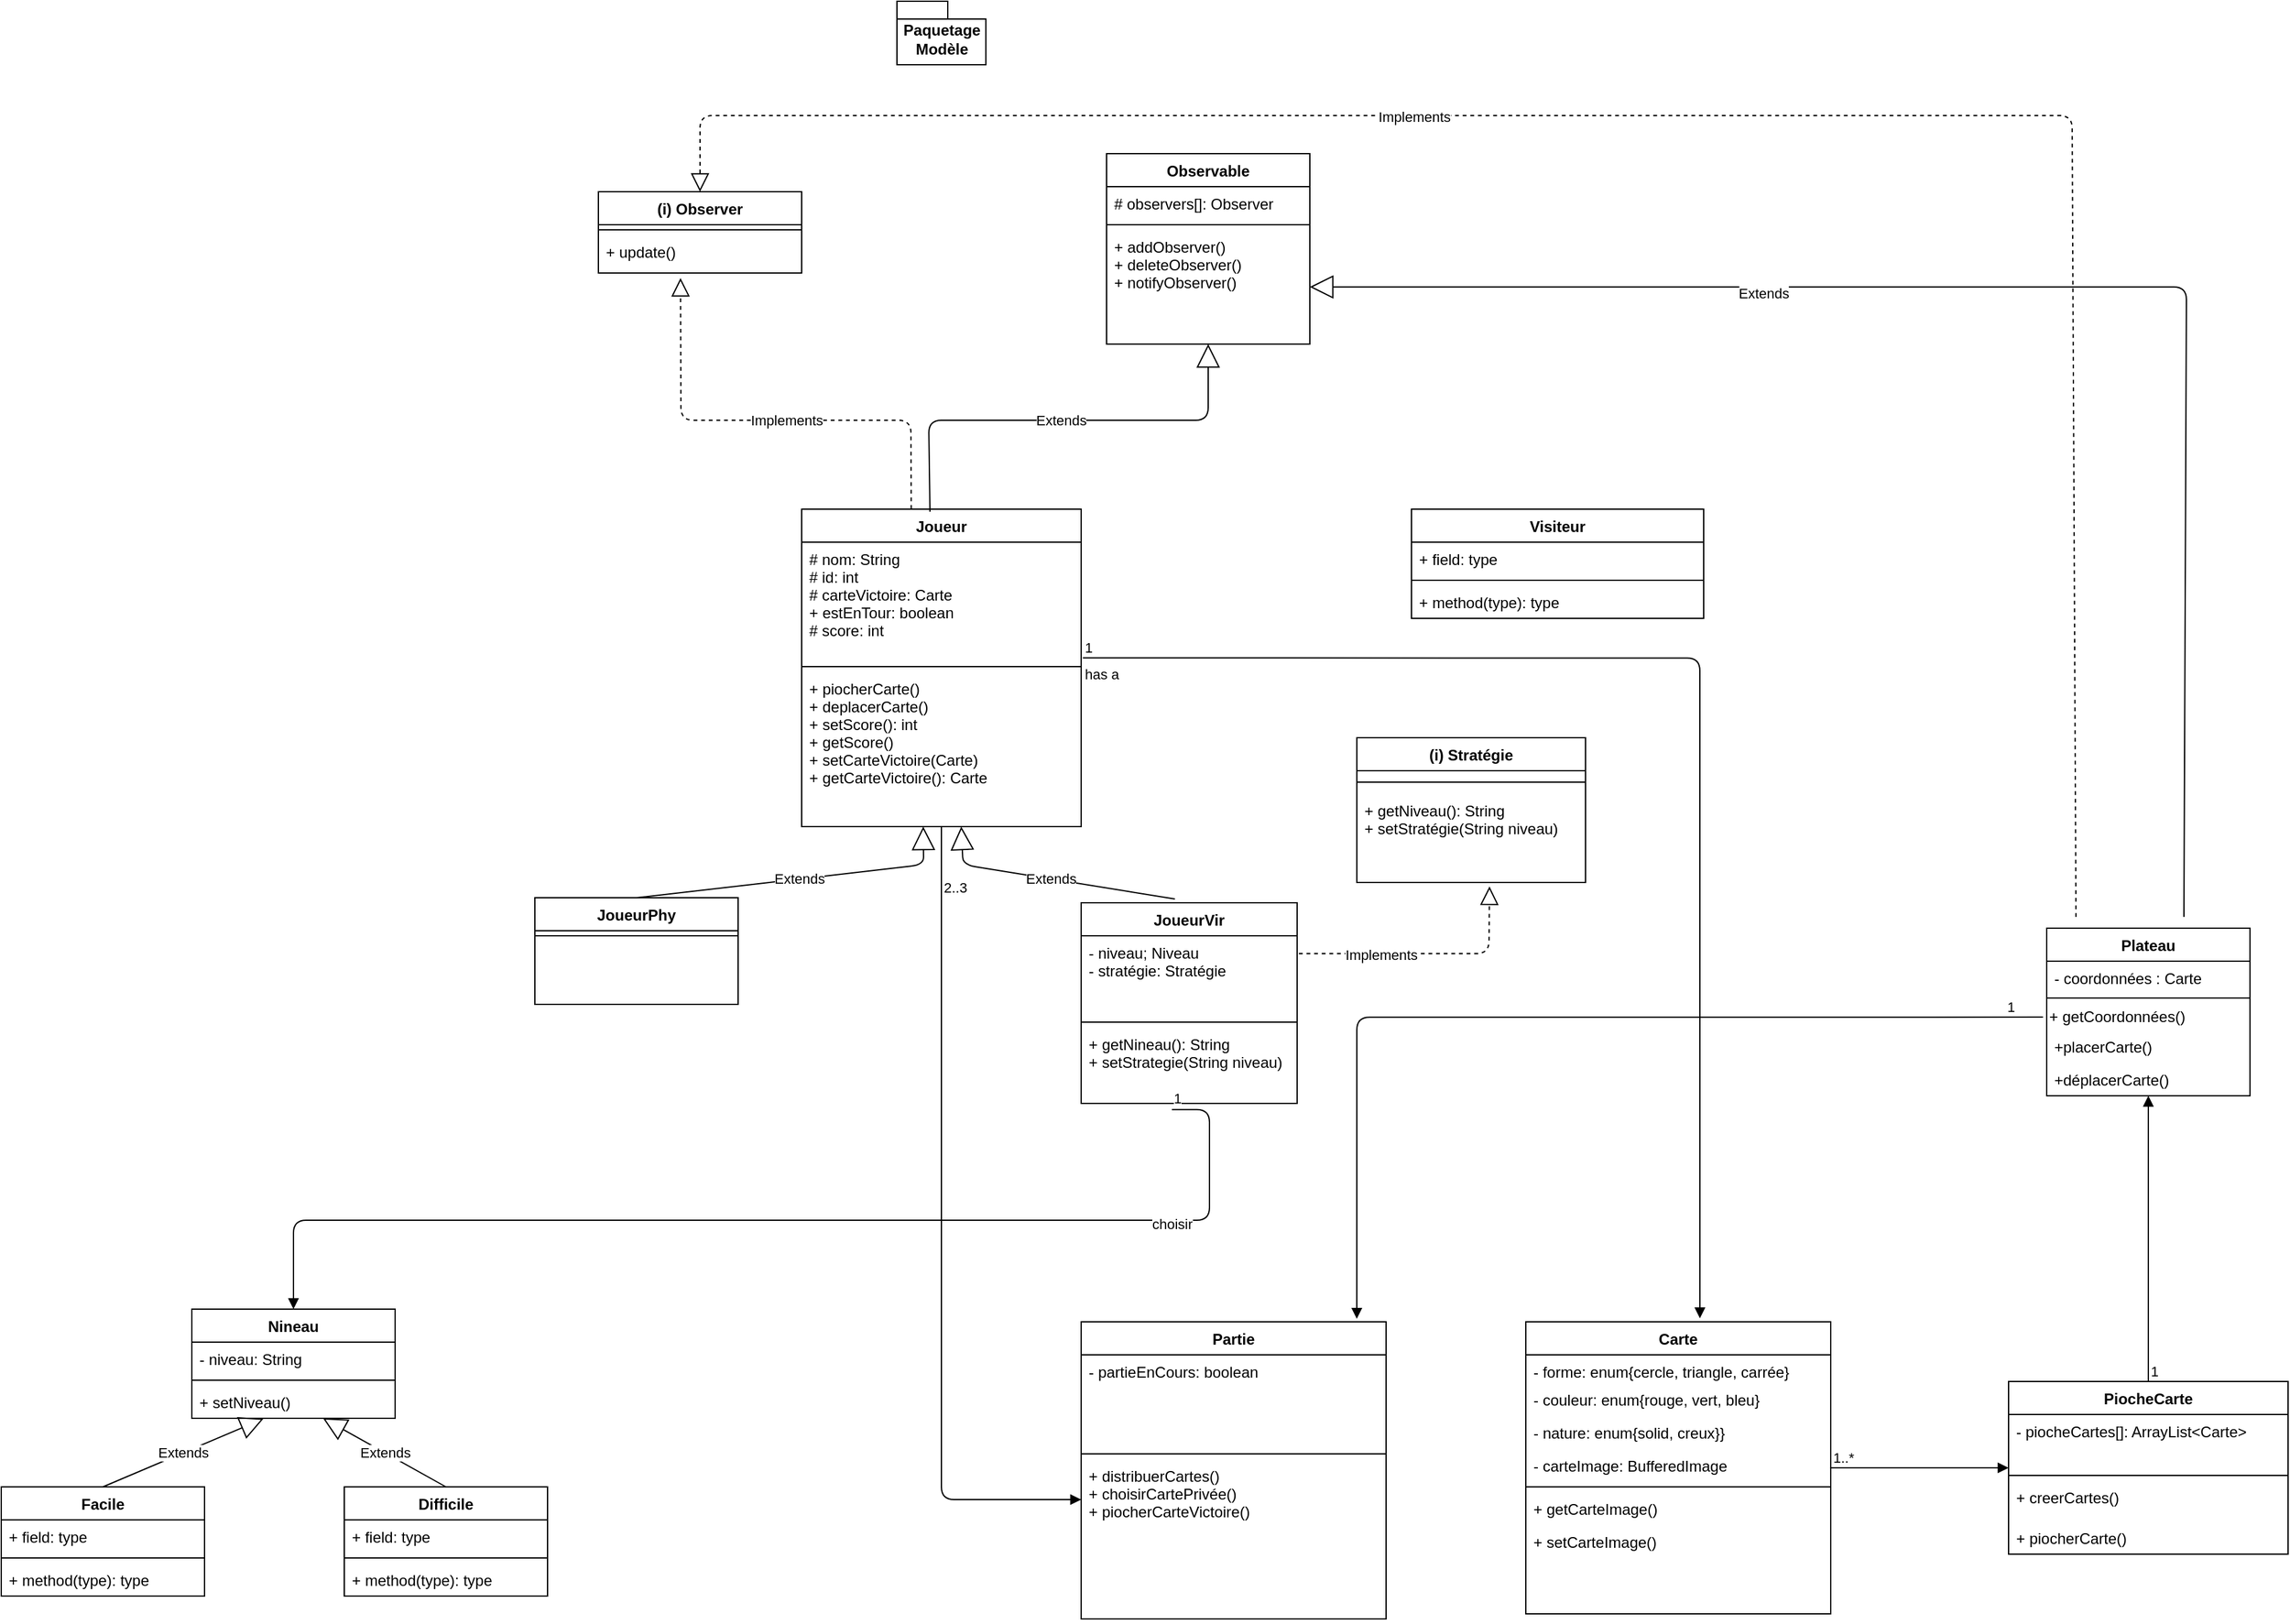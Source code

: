<mxfile version="13.8.8" type="github">
  <diagram id="C5RBs43oDa-KdzZeNtuy" name="Page-1">
    <mxGraphModel dx="2500" dy="2067" grid="1" gridSize="10" guides="1" tooltips="1" connect="1" arrows="1" fold="1" page="1" pageScale="1" pageWidth="827" pageHeight="1169" math="0" shadow="0">
      <root>
        <mxCell id="WIyWlLk6GJQsqaUBKTNV-0" />
        <mxCell id="WIyWlLk6GJQsqaUBKTNV-1" parent="WIyWlLk6GJQsqaUBKTNV-0" />
        <mxCell id="AZChsYfxRMKOv2LDF5ls-53" value="(i) Observer" style="swimlane;fontStyle=1;align=center;verticalAlign=top;childLayout=stackLayout;horizontal=1;startSize=26;horizontalStack=0;resizeParent=1;resizeParentMax=0;resizeLast=0;collapsible=1;marginBottom=0;" parent="WIyWlLk6GJQsqaUBKTNV-1" vertex="1">
          <mxGeometry x="230" y="-190" width="160" height="64" as="geometry" />
        </mxCell>
        <mxCell id="AZChsYfxRMKOv2LDF5ls-54" value="" style="line;strokeWidth=1;fillColor=none;align=left;verticalAlign=middle;spacingTop=-1;spacingLeft=3;spacingRight=3;rotatable=0;labelPosition=right;points=[];portConstraint=eastwest;" parent="AZChsYfxRMKOv2LDF5ls-53" vertex="1">
          <mxGeometry y="26" width="160" height="8" as="geometry" />
        </mxCell>
        <mxCell id="AZChsYfxRMKOv2LDF5ls-55" value="+ update()" style="text;strokeColor=none;fillColor=none;align=left;verticalAlign=top;spacingLeft=4;spacingRight=4;overflow=hidden;rotatable=0;points=[[0,0.5],[1,0.5]];portConstraint=eastwest;" parent="AZChsYfxRMKOv2LDF5ls-53" vertex="1">
          <mxGeometry y="34" width="160" height="30" as="geometry" />
        </mxCell>
        <mxCell id="AZChsYfxRMKOv2LDF5ls-56" value="Extends" style="endArrow=block;endSize=16;endFill=0;html=1;fontColor=#000000;exitX=0.5;exitY=0;exitDx=0;exitDy=0;entryX=0.435;entryY=1;entryDx=0;entryDy=0;entryPerimeter=0;" parent="WIyWlLk6GJQsqaUBKTNV-1" source="AZChsYfxRMKOv2LDF5ls-50" target="AZChsYfxRMKOv2LDF5ls-61" edge="1">
          <mxGeometry width="160" relative="1" as="geometry">
            <mxPoint x="490" y="370" as="sourcePoint" />
            <mxPoint x="480" y="316" as="targetPoint" />
            <Array as="points">
              <mxPoint x="486" y="340" />
            </Array>
          </mxGeometry>
        </mxCell>
        <mxCell id="AZChsYfxRMKOv2LDF5ls-57" value="Extends" style="endArrow=block;endSize=16;endFill=0;html=1;fontColor=#000000;exitX=0.434;exitY=-0.019;exitDx=0;exitDy=0;exitPerimeter=0;entryX=0.571;entryY=1;entryDx=0;entryDy=0;entryPerimeter=0;" parent="WIyWlLk6GJQsqaUBKTNV-1" source="CgIlNexyzQEodWSmVS5y-3" target="AZChsYfxRMKOv2LDF5ls-61" edge="1">
          <mxGeometry width="160" relative="1" as="geometry">
            <mxPoint x="703.28" y="370.8" as="sourcePoint" />
            <mxPoint x="490" y="290" as="targetPoint" />
            <Array as="points">
              <mxPoint x="517" y="340" />
            </Array>
          </mxGeometry>
        </mxCell>
        <mxCell id="AZChsYfxRMKOv2LDF5ls-58" value="Joueur" style="swimlane;fontStyle=1;align=center;verticalAlign=top;childLayout=stackLayout;horizontal=1;startSize=26;horizontalStack=0;resizeParent=1;resizeParentMax=0;resizeLast=0;collapsible=1;marginBottom=0;" parent="WIyWlLk6GJQsqaUBKTNV-1" vertex="1">
          <mxGeometry x="390" y="60" width="220" height="250" as="geometry" />
        </mxCell>
        <mxCell id="AZChsYfxRMKOv2LDF5ls-59" value="# nom: String&#xa;# id: int&#xa;# carteVictoire: Carte&#xa;+ estEnTour: boolean&#xa;# score: int" style="text;strokeColor=none;fillColor=none;align=left;verticalAlign=top;spacingLeft=4;spacingRight=4;overflow=hidden;rotatable=0;points=[[0,0.5],[1,0.5]];portConstraint=eastwest;" parent="AZChsYfxRMKOv2LDF5ls-58" vertex="1">
          <mxGeometry y="26" width="220" height="94" as="geometry" />
        </mxCell>
        <mxCell id="AZChsYfxRMKOv2LDF5ls-60" value="" style="line;strokeWidth=1;fillColor=none;align=left;verticalAlign=middle;spacingTop=-1;spacingLeft=3;spacingRight=3;rotatable=0;labelPosition=right;points=[];portConstraint=eastwest;" parent="AZChsYfxRMKOv2LDF5ls-58" vertex="1">
          <mxGeometry y="120" width="220" height="8" as="geometry" />
        </mxCell>
        <mxCell id="AZChsYfxRMKOv2LDF5ls-61" value="+ piocherCarte()&#xa;+ deplacerCarte()&#xa;+ setScore(): int&#xa;+ getScore()&#xa;+ setCarteVictoire(Carte)&#xa;+ getCarteVictoire(): Carte" style="text;strokeColor=none;fillColor=none;align=left;verticalAlign=top;spacingLeft=4;spacingRight=4;overflow=hidden;rotatable=0;points=[[0,0.5],[1,0.5]];portConstraint=eastwest;" parent="AZChsYfxRMKOv2LDF5ls-58" vertex="1">
          <mxGeometry y="128" width="220" height="122" as="geometry" />
        </mxCell>
        <mxCell id="AZChsYfxRMKOv2LDF5ls-62" value="Extends" style="endArrow=block;endSize=16;endFill=0;html=1;fontColor=#000000;exitX=0.5;exitY=0;exitDx=0;exitDy=0;entryX=0.352;entryY=1.013;entryDx=0;entryDy=0;entryPerimeter=0;" parent="WIyWlLk6GJQsqaUBKTNV-1" source="AZChsYfxRMKOv2LDF5ls-64" target="AZChsYfxRMKOv2LDF5ls-75" edge="1">
          <mxGeometry width="160" relative="1" as="geometry">
            <mxPoint x="80" y="700" as="sourcePoint" />
            <mxPoint x="240" y="700" as="targetPoint" />
          </mxGeometry>
        </mxCell>
        <mxCell id="AZChsYfxRMKOv2LDF5ls-63" value="Extends" style="endArrow=block;endSize=16;endFill=0;html=1;fontColor=#000000;exitX=0.5;exitY=0;exitDx=0;exitDy=0;" parent="WIyWlLk6GJQsqaUBKTNV-1" source="AZChsYfxRMKOv2LDF5ls-68" target="AZChsYfxRMKOv2LDF5ls-75" edge="1">
          <mxGeometry width="160" relative="1" as="geometry">
            <mxPoint x="80" y="700" as="sourcePoint" />
            <mxPoint x="240" y="700" as="targetPoint" />
          </mxGeometry>
        </mxCell>
        <mxCell id="AZChsYfxRMKOv2LDF5ls-84" value="Paquetage&lt;br&gt;Modèle" style="shape=folder;fontStyle=1;spacingTop=10;tabWidth=40;tabHeight=14;tabPosition=left;html=1;fontColor=#000000;" parent="WIyWlLk6GJQsqaUBKTNV-1" vertex="1">
          <mxGeometry x="465" y="-340" width="70" height="50" as="geometry" />
        </mxCell>
        <mxCell id="AZChsYfxRMKOv2LDF5ls-43" value="Observable" style="swimlane;fontStyle=1;align=center;verticalAlign=top;childLayout=stackLayout;horizontal=1;startSize=26;horizontalStack=0;resizeParent=1;resizeParentMax=0;resizeLast=0;collapsible=1;marginBottom=0;" parent="WIyWlLk6GJQsqaUBKTNV-1" vertex="1">
          <mxGeometry x="630" y="-220" width="160" height="150" as="geometry" />
        </mxCell>
        <mxCell id="AZChsYfxRMKOv2LDF5ls-44" value="# observers[]: Observer" style="text;strokeColor=none;fillColor=none;align=left;verticalAlign=top;spacingLeft=4;spacingRight=4;overflow=hidden;rotatable=0;points=[[0,0.5],[1,0.5]];portConstraint=eastwest;" parent="AZChsYfxRMKOv2LDF5ls-43" vertex="1">
          <mxGeometry y="26" width="160" height="26" as="geometry" />
        </mxCell>
        <mxCell id="AZChsYfxRMKOv2LDF5ls-45" value="" style="line;strokeWidth=1;fillColor=none;align=left;verticalAlign=middle;spacingTop=-1;spacingLeft=3;spacingRight=3;rotatable=0;labelPosition=right;points=[];portConstraint=eastwest;" parent="AZChsYfxRMKOv2LDF5ls-43" vertex="1">
          <mxGeometry y="52" width="160" height="8" as="geometry" />
        </mxCell>
        <mxCell id="AZChsYfxRMKOv2LDF5ls-46" value="+ addObserver()&#xa;+ deleteObserver()&#xa;+ notifyObserver()" style="text;strokeColor=none;fillColor=none;align=left;verticalAlign=top;spacingLeft=4;spacingRight=4;overflow=hidden;rotatable=0;points=[[0,0.5],[1,0.5]];portConstraint=eastwest;" parent="AZChsYfxRMKOv2LDF5ls-43" vertex="1">
          <mxGeometry y="60" width="160" height="90" as="geometry" />
        </mxCell>
        <mxCell id="AZChsYfxRMKOv2LDF5ls-47" value="Extends" style="endArrow=block;endSize=16;endFill=0;html=1;fontColor=#000000;exitX=0.459;exitY=0.008;exitDx=0;exitDy=0;exitPerimeter=0;" parent="AZChsYfxRMKOv2LDF5ls-43" source="AZChsYfxRMKOv2LDF5ls-58" edge="1">
          <mxGeometry width="160" relative="1" as="geometry">
            <mxPoint x="-120" y="260" as="sourcePoint" />
            <mxPoint x="80" y="150" as="targetPoint" />
            <Array as="points">
              <mxPoint x="-140" y="210" />
              <mxPoint x="80" y="210" />
            </Array>
          </mxGeometry>
        </mxCell>
        <mxCell id="AZChsYfxRMKOv2LDF5ls-64" value="Facile" style="swimlane;fontStyle=1;align=center;verticalAlign=top;childLayout=stackLayout;horizontal=1;startSize=26;horizontalStack=0;resizeParent=1;resizeParentMax=0;resizeLast=0;collapsible=1;marginBottom=0;fontColor=#000000;" parent="WIyWlLk6GJQsqaUBKTNV-1" vertex="1">
          <mxGeometry x="-240" y="830" width="160" height="86" as="geometry" />
        </mxCell>
        <mxCell id="AZChsYfxRMKOv2LDF5ls-65" value="+ field: type" style="text;strokeColor=none;fillColor=none;align=left;verticalAlign=top;spacingLeft=4;spacingRight=4;overflow=hidden;rotatable=0;points=[[0,0.5],[1,0.5]];portConstraint=eastwest;" parent="AZChsYfxRMKOv2LDF5ls-64" vertex="1">
          <mxGeometry y="26" width="160" height="26" as="geometry" />
        </mxCell>
        <mxCell id="AZChsYfxRMKOv2LDF5ls-66" value="" style="line;strokeWidth=1;fillColor=none;align=left;verticalAlign=middle;spacingTop=-1;spacingLeft=3;spacingRight=3;rotatable=0;labelPosition=right;points=[];portConstraint=eastwest;" parent="AZChsYfxRMKOv2LDF5ls-64" vertex="1">
          <mxGeometry y="52" width="160" height="8" as="geometry" />
        </mxCell>
        <mxCell id="AZChsYfxRMKOv2LDF5ls-67" value="+ method(type): type" style="text;strokeColor=none;fillColor=none;align=left;verticalAlign=top;spacingLeft=4;spacingRight=4;overflow=hidden;rotatable=0;points=[[0,0.5],[1,0.5]];portConstraint=eastwest;" parent="AZChsYfxRMKOv2LDF5ls-64" vertex="1">
          <mxGeometry y="60" width="160" height="26" as="geometry" />
        </mxCell>
        <mxCell id="AZChsYfxRMKOv2LDF5ls-68" value="Difficile" style="swimlane;fontStyle=1;align=center;verticalAlign=top;childLayout=stackLayout;horizontal=1;startSize=26;horizontalStack=0;resizeParent=1;resizeParentMax=0;resizeLast=0;collapsible=1;marginBottom=0;fontColor=#000000;" parent="WIyWlLk6GJQsqaUBKTNV-1" vertex="1">
          <mxGeometry x="30" y="830" width="160" height="86" as="geometry" />
        </mxCell>
        <mxCell id="AZChsYfxRMKOv2LDF5ls-69" value="+ field: type" style="text;strokeColor=none;fillColor=none;align=left;verticalAlign=top;spacingLeft=4;spacingRight=4;overflow=hidden;rotatable=0;points=[[0,0.5],[1,0.5]];portConstraint=eastwest;" parent="AZChsYfxRMKOv2LDF5ls-68" vertex="1">
          <mxGeometry y="26" width="160" height="26" as="geometry" />
        </mxCell>
        <mxCell id="AZChsYfxRMKOv2LDF5ls-70" value="" style="line;strokeWidth=1;fillColor=none;align=left;verticalAlign=middle;spacingTop=-1;spacingLeft=3;spacingRight=3;rotatable=0;labelPosition=right;points=[];portConstraint=eastwest;" parent="AZChsYfxRMKOv2LDF5ls-68" vertex="1">
          <mxGeometry y="52" width="160" height="8" as="geometry" />
        </mxCell>
        <mxCell id="AZChsYfxRMKOv2LDF5ls-71" value="+ method(type): type" style="text;strokeColor=none;fillColor=none;align=left;verticalAlign=top;spacingLeft=4;spacingRight=4;overflow=hidden;rotatable=0;points=[[0,0.5],[1,0.5]];portConstraint=eastwest;" parent="AZChsYfxRMKOv2LDF5ls-68" vertex="1">
          <mxGeometry y="60" width="160" height="26" as="geometry" />
        </mxCell>
        <mxCell id="AZChsYfxRMKOv2LDF5ls-72" value="Nineau" style="swimlane;fontStyle=1;align=center;verticalAlign=top;childLayout=stackLayout;horizontal=1;startSize=26;horizontalStack=0;resizeParent=1;resizeParentMax=0;resizeLast=0;collapsible=1;marginBottom=0;fontColor=#000000;" parent="WIyWlLk6GJQsqaUBKTNV-1" vertex="1">
          <mxGeometry x="-90" y="690" width="160" height="86" as="geometry" />
        </mxCell>
        <mxCell id="AZChsYfxRMKOv2LDF5ls-73" value="- niveau: String" style="text;strokeColor=none;fillColor=none;align=left;verticalAlign=top;spacingLeft=4;spacingRight=4;overflow=hidden;rotatable=0;points=[[0,0.5],[1,0.5]];portConstraint=eastwest;" parent="AZChsYfxRMKOv2LDF5ls-72" vertex="1">
          <mxGeometry y="26" width="160" height="26" as="geometry" />
        </mxCell>
        <mxCell id="AZChsYfxRMKOv2LDF5ls-74" value="" style="line;strokeWidth=1;fillColor=none;align=left;verticalAlign=middle;spacingTop=-1;spacingLeft=3;spacingRight=3;rotatable=0;labelPosition=right;points=[];portConstraint=eastwest;" parent="AZChsYfxRMKOv2LDF5ls-72" vertex="1">
          <mxGeometry y="52" width="160" height="8" as="geometry" />
        </mxCell>
        <mxCell id="AZChsYfxRMKOv2LDF5ls-75" value="+ setNiveau()" style="text;strokeColor=none;fillColor=none;align=left;verticalAlign=top;spacingLeft=4;spacingRight=4;overflow=hidden;rotatable=0;points=[[0,0.5],[1,0.5]];portConstraint=eastwest;" parent="AZChsYfxRMKOv2LDF5ls-72" vertex="1">
          <mxGeometry y="60" width="160" height="26" as="geometry" />
        </mxCell>
        <mxCell id="AZChsYfxRMKOv2LDF5ls-76" value="Carte" style="swimlane;fontStyle=1;align=center;verticalAlign=top;childLayout=stackLayout;horizontal=1;startSize=26;horizontalStack=0;resizeParent=1;resizeLast=0;collapsible=1;marginBottom=0;rounded=0;shadow=0;strokeWidth=1;" parent="WIyWlLk6GJQsqaUBKTNV-1" vertex="1">
          <mxGeometry x="960" y="700" width="240" height="230" as="geometry">
            <mxRectangle x="550" y="140" width="160" height="26" as="alternateBounds" />
          </mxGeometry>
        </mxCell>
        <mxCell id="AZChsYfxRMKOv2LDF5ls-77" value="- forme: enum{cercle, triangle, carrée}&#xa;" style="text;align=left;verticalAlign=top;spacingLeft=4;spacingRight=4;overflow=hidden;rotatable=0;points=[[0,0.5],[1,0.5]];portConstraint=eastwest;" parent="AZChsYfxRMKOv2LDF5ls-76" vertex="1">
          <mxGeometry y="26" width="240" height="22" as="geometry" />
        </mxCell>
        <mxCell id="AZChsYfxRMKOv2LDF5ls-78" value="- couleur: enum{rouge, vert, bleu}" style="text;align=left;verticalAlign=top;spacingLeft=4;spacingRight=4;overflow=hidden;rotatable=0;points=[[0,0.5],[1,0.5]];portConstraint=eastwest;rounded=0;shadow=0;html=0;" parent="AZChsYfxRMKOv2LDF5ls-76" vertex="1">
          <mxGeometry y="48" width="240" height="26" as="geometry" />
        </mxCell>
        <mxCell id="AZChsYfxRMKOv2LDF5ls-79" value="- nature: enum{solid, creux}}" style="text;align=left;verticalAlign=top;spacingLeft=4;spacingRight=4;overflow=hidden;rotatable=0;points=[[0,0.5],[1,0.5]];portConstraint=eastwest;rounded=0;shadow=0;html=0;" parent="AZChsYfxRMKOv2LDF5ls-76" vertex="1">
          <mxGeometry y="74" width="240" height="26" as="geometry" />
        </mxCell>
        <mxCell id="AZChsYfxRMKOv2LDF5ls-80" value="- carteImage: BufferedImage" style="text;align=left;verticalAlign=top;spacingLeft=4;spacingRight=4;overflow=hidden;rotatable=0;points=[[0,0.5],[1,0.5]];portConstraint=eastwest;rounded=0;shadow=0;html=0;" parent="AZChsYfxRMKOv2LDF5ls-76" vertex="1">
          <mxGeometry y="100" width="240" height="26" as="geometry" />
        </mxCell>
        <mxCell id="AZChsYfxRMKOv2LDF5ls-81" value="" style="line;html=1;strokeWidth=1;align=left;verticalAlign=middle;spacingTop=-1;spacingLeft=3;spacingRight=3;rotatable=0;labelPosition=right;points=[];portConstraint=eastwest;" parent="AZChsYfxRMKOv2LDF5ls-76" vertex="1">
          <mxGeometry y="126" width="240" height="8" as="geometry" />
        </mxCell>
        <mxCell id="AZChsYfxRMKOv2LDF5ls-82" value="+ getCarteImage()" style="text;align=left;verticalAlign=top;spacingLeft=4;spacingRight=4;overflow=hidden;rotatable=0;points=[[0,0.5],[1,0.5]];portConstraint=eastwest;" parent="AZChsYfxRMKOv2LDF5ls-76" vertex="1">
          <mxGeometry y="134" width="240" height="26" as="geometry" />
        </mxCell>
        <mxCell id="AZChsYfxRMKOv2LDF5ls-83" value="+ setCarteImage()" style="text;align=left;verticalAlign=top;spacingLeft=4;spacingRight=4;overflow=hidden;rotatable=0;points=[[0,0.5],[1,0.5]];portConstraint=eastwest;" parent="AZChsYfxRMKOv2LDF5ls-76" vertex="1">
          <mxGeometry y="160" width="240" height="20" as="geometry" />
        </mxCell>
        <mxCell id="CgIlNexyzQEodWSmVS5y-3" value="JoueurVir" style="swimlane;fontStyle=1;align=center;verticalAlign=top;childLayout=stackLayout;horizontal=1;startSize=26;horizontalStack=0;resizeParent=1;resizeParentMax=0;resizeLast=0;collapsible=1;marginBottom=0;" parent="WIyWlLk6GJQsqaUBKTNV-1" vertex="1">
          <mxGeometry x="610" y="370" width="170" height="158" as="geometry" />
        </mxCell>
        <mxCell id="CgIlNexyzQEodWSmVS5y-4" value="- niveau; Niveau&#xa;- stratégie: Stratégie " style="text;strokeColor=none;fillColor=none;align=left;verticalAlign=top;spacingLeft=4;spacingRight=4;overflow=hidden;rotatable=0;points=[[0,0.5],[1,0.5]];portConstraint=eastwest;" parent="CgIlNexyzQEodWSmVS5y-3" vertex="1">
          <mxGeometry y="26" width="170" height="64" as="geometry" />
        </mxCell>
        <mxCell id="CgIlNexyzQEodWSmVS5y-5" value="" style="line;strokeWidth=1;fillColor=none;align=left;verticalAlign=middle;spacingTop=-1;spacingLeft=3;spacingRight=3;rotatable=0;labelPosition=right;points=[];portConstraint=eastwest;" parent="CgIlNexyzQEodWSmVS5y-3" vertex="1">
          <mxGeometry y="90" width="170" height="8" as="geometry" />
        </mxCell>
        <mxCell id="CgIlNexyzQEodWSmVS5y-6" value="+ getNineau(): String&#xa;+ setStrategie(String niveau)" style="text;strokeColor=none;fillColor=none;align=left;verticalAlign=top;spacingLeft=4;spacingRight=4;overflow=hidden;rotatable=0;points=[[0,0.5],[1,0.5]];portConstraint=eastwest;" parent="CgIlNexyzQEodWSmVS5y-3" vertex="1">
          <mxGeometry y="98" width="170" height="60" as="geometry" />
        </mxCell>
        <mxCell id="AZChsYfxRMKOv2LDF5ls-50" value="JoueurPhy" style="swimlane;fontStyle=1;align=center;verticalAlign=top;childLayout=stackLayout;horizontal=1;startSize=26;horizontalStack=0;resizeParent=1;resizeLast=0;collapsible=1;marginBottom=0;rounded=0;shadow=0;strokeWidth=1;" parent="WIyWlLk6GJQsqaUBKTNV-1" vertex="1">
          <mxGeometry x="180" y="366" width="160" height="84" as="geometry">
            <mxRectangle x="130" y="380" width="160" height="26" as="alternateBounds" />
          </mxGeometry>
        </mxCell>
        <mxCell id="AZChsYfxRMKOv2LDF5ls-51" value="" style="line;html=1;strokeWidth=1;align=left;verticalAlign=middle;spacingTop=-1;spacingLeft=3;spacingRight=3;rotatable=0;labelPosition=right;points=[];portConstraint=eastwest;" parent="AZChsYfxRMKOv2LDF5ls-50" vertex="1">
          <mxGeometry y="26" width="160" height="8" as="geometry" />
        </mxCell>
        <mxCell id="CgIlNexyzQEodWSmVS5y-8" value="PiocheCarte" style="swimlane;fontStyle=1;align=center;verticalAlign=top;childLayout=stackLayout;horizontal=1;startSize=26;horizontalStack=0;resizeParent=1;resizeParentMax=0;resizeLast=0;collapsible=1;marginBottom=0;" parent="WIyWlLk6GJQsqaUBKTNV-1" vertex="1">
          <mxGeometry x="1340" y="747" width="220" height="136" as="geometry" />
        </mxCell>
        <mxCell id="CgIlNexyzQEodWSmVS5y-9" value="- piocheCartes[]: ArrayList&lt;Carte&gt;" style="text;strokeColor=none;fillColor=none;align=left;verticalAlign=top;spacingLeft=4;spacingRight=4;overflow=hidden;rotatable=0;points=[[0,0.5],[1,0.5]];portConstraint=eastwest;" parent="CgIlNexyzQEodWSmVS5y-8" vertex="1">
          <mxGeometry y="26" width="220" height="44" as="geometry" />
        </mxCell>
        <mxCell id="CgIlNexyzQEodWSmVS5y-10" value="" style="line;strokeWidth=1;fillColor=none;align=left;verticalAlign=middle;spacingTop=-1;spacingLeft=3;spacingRight=3;rotatable=0;labelPosition=right;points=[];portConstraint=eastwest;" parent="CgIlNexyzQEodWSmVS5y-8" vertex="1">
          <mxGeometry y="70" width="220" height="8" as="geometry" />
        </mxCell>
        <mxCell id="CgIlNexyzQEodWSmVS5y-11" value="+ creerCartes()" style="text;strokeColor=none;fillColor=none;align=left;verticalAlign=top;spacingLeft=4;spacingRight=4;overflow=hidden;rotatable=0;points=[[0,0.5],[1,0.5]];portConstraint=eastwest;" parent="CgIlNexyzQEodWSmVS5y-8" vertex="1">
          <mxGeometry y="78" width="220" height="32" as="geometry" />
        </mxCell>
        <mxCell id="FaVEyX-Qavl0ARQqvnFb-6" value="+ piocherCarte()" style="text;strokeColor=none;fillColor=none;align=left;verticalAlign=top;spacingLeft=4;spacingRight=4;overflow=hidden;rotatable=0;points=[[0,0.5],[1,0.5]];portConstraint=eastwest;" parent="CgIlNexyzQEodWSmVS5y-8" vertex="1">
          <mxGeometry y="110" width="220" height="26" as="geometry" />
        </mxCell>
        <mxCell id="AZChsYfxRMKOv2LDF5ls-86" value="Partie" style="swimlane;fontStyle=1;align=center;verticalAlign=top;childLayout=stackLayout;horizontal=1;startSize=26;horizontalStack=0;resizeParent=1;resizeParentMax=0;resizeLast=0;collapsible=1;marginBottom=0;" parent="WIyWlLk6GJQsqaUBKTNV-1" vertex="1">
          <mxGeometry x="610" y="700" width="240" height="234" as="geometry" />
        </mxCell>
        <mxCell id="AZChsYfxRMKOv2LDF5ls-87" value="- partieEnCours: boolean&#xa;" style="text;strokeColor=none;fillColor=none;align=left;verticalAlign=top;spacingLeft=4;spacingRight=4;overflow=hidden;rotatable=0;points=[[0,0.5],[1,0.5]];portConstraint=eastwest;" parent="AZChsYfxRMKOv2LDF5ls-86" vertex="1">
          <mxGeometry y="26" width="240" height="74" as="geometry" />
        </mxCell>
        <mxCell id="AZChsYfxRMKOv2LDF5ls-88" value="" style="line;strokeWidth=1;fillColor=none;align=left;verticalAlign=middle;spacingTop=-1;spacingLeft=3;spacingRight=3;rotatable=0;labelPosition=right;points=[];portConstraint=eastwest;" parent="AZChsYfxRMKOv2LDF5ls-86" vertex="1">
          <mxGeometry y="100" width="240" height="8" as="geometry" />
        </mxCell>
        <mxCell id="AZChsYfxRMKOv2LDF5ls-89" value="+ distribuerCartes()&#xa;+ choisirCartePrivée()&#xa;+ piocherCarteVictoire()&#xa;" style="text;strokeColor=none;fillColor=none;align=left;verticalAlign=top;spacingLeft=4;spacingRight=4;overflow=hidden;rotatable=0;points=[[0,0.5],[1,0.5]];portConstraint=eastwest;" parent="AZChsYfxRMKOv2LDF5ls-86" vertex="1">
          <mxGeometry y="108" width="240" height="126" as="geometry" />
        </mxCell>
        <mxCell id="igoX3mTZMC02YSDTXu9f-4" value="Plateau" style="swimlane;fontStyle=1;align=center;verticalAlign=top;childLayout=stackLayout;horizontal=1;startSize=26;horizontalStack=0;resizeParent=1;resizeParentMax=0;resizeLast=0;collapsible=1;marginBottom=0;" parent="WIyWlLk6GJQsqaUBKTNV-1" vertex="1">
          <mxGeometry x="1370" y="390" width="160" height="132" as="geometry" />
        </mxCell>
        <mxCell id="igoX3mTZMC02YSDTXu9f-5" value="- coordonnées : Carte&#xa;" style="text;strokeColor=none;fillColor=none;align=left;verticalAlign=top;spacingLeft=4;spacingRight=4;overflow=hidden;rotatable=0;points=[[0,0.5],[1,0.5]];portConstraint=eastwest;" parent="igoX3mTZMC02YSDTXu9f-4" vertex="1">
          <mxGeometry y="26" width="160" height="24" as="geometry" />
        </mxCell>
        <mxCell id="igoX3mTZMC02YSDTXu9f-6" value="" style="line;strokeWidth=1;fillColor=none;align=left;verticalAlign=middle;spacingTop=-1;spacingLeft=3;spacingRight=3;rotatable=0;labelPosition=right;points=[];portConstraint=eastwest;" parent="igoX3mTZMC02YSDTXu9f-4" vertex="1">
          <mxGeometry y="50" width="160" height="10" as="geometry" />
        </mxCell>
        <mxCell id="VmG8qLl98MklvTg3K0jE-0" value="&lt;div align=&quot;left&quot;&gt;+ getCoordonnées()&lt;br&gt;&lt;/div&gt;" style="text;html=1;align=left;verticalAlign=middle;resizable=0;points=[];autosize=1;" parent="igoX3mTZMC02YSDTXu9f-4" vertex="1">
          <mxGeometry y="60" width="160" height="20" as="geometry" />
        </mxCell>
        <mxCell id="FaVEyX-Qavl0ARQqvnFb-4" value="+placerCarte()" style="text;strokeColor=none;fillColor=none;align=left;verticalAlign=top;spacingLeft=4;spacingRight=4;overflow=hidden;rotatable=0;points=[[0,0.5],[1,0.5]];portConstraint=eastwest;" parent="igoX3mTZMC02YSDTXu9f-4" vertex="1">
          <mxGeometry y="80" width="160" height="26" as="geometry" />
        </mxCell>
        <mxCell id="FaVEyX-Qavl0ARQqvnFb-5" value="+déplacerCarte()" style="text;strokeColor=none;fillColor=none;align=left;verticalAlign=top;spacingLeft=4;spacingRight=4;overflow=hidden;rotatable=0;points=[[0,0.5],[1,0.5]];portConstraint=eastwest;" parent="igoX3mTZMC02YSDTXu9f-4" vertex="1">
          <mxGeometry y="106" width="160" height="26" as="geometry" />
        </mxCell>
        <mxCell id="Cv7qwnOLkSdo4t0Jrulm-0" value="Visiteur" style="swimlane;fontStyle=1;align=center;verticalAlign=top;childLayout=stackLayout;horizontal=1;startSize=26;horizontalStack=0;resizeParent=1;resizeParentMax=0;resizeLast=0;collapsible=1;marginBottom=0;" parent="WIyWlLk6GJQsqaUBKTNV-1" vertex="1">
          <mxGeometry x="870" y="60" width="230" height="86" as="geometry" />
        </mxCell>
        <mxCell id="Cv7qwnOLkSdo4t0Jrulm-1" value="+ field: type" style="text;strokeColor=none;fillColor=none;align=left;verticalAlign=top;spacingLeft=4;spacingRight=4;overflow=hidden;rotatable=0;points=[[0,0.5],[1,0.5]];portConstraint=eastwest;" parent="Cv7qwnOLkSdo4t0Jrulm-0" vertex="1">
          <mxGeometry y="26" width="230" height="26" as="geometry" />
        </mxCell>
        <mxCell id="Cv7qwnOLkSdo4t0Jrulm-2" value="" style="line;strokeWidth=1;fillColor=none;align=left;verticalAlign=middle;spacingTop=-1;spacingLeft=3;spacingRight=3;rotatable=0;labelPosition=right;points=[];portConstraint=eastwest;" parent="Cv7qwnOLkSdo4t0Jrulm-0" vertex="1">
          <mxGeometry y="52" width="230" height="8" as="geometry" />
        </mxCell>
        <mxCell id="Cv7qwnOLkSdo4t0Jrulm-3" value="+ method(type): type" style="text;strokeColor=none;fillColor=none;align=left;verticalAlign=top;spacingLeft=4;spacingRight=4;overflow=hidden;rotatable=0;points=[[0,0.5],[1,0.5]];portConstraint=eastwest;" parent="Cv7qwnOLkSdo4t0Jrulm-0" vertex="1">
          <mxGeometry y="60" width="230" height="26" as="geometry" />
        </mxCell>
        <mxCell id="aD3awK1kSIjJJPl5XEb5-0" value="" style="endArrow=block;endFill=1;html=1;edgeStyle=orthogonalEdgeStyle;align=left;verticalAlign=top;" parent="WIyWlLk6GJQsqaUBKTNV-1" source="AZChsYfxRMKOv2LDF5ls-76" target="CgIlNexyzQEodWSmVS5y-8" edge="1">
          <mxGeometry x="-1" relative="1" as="geometry">
            <mxPoint x="1130" y="850" as="sourcePoint" />
            <mxPoint x="1310" y="824" as="targetPoint" />
            <Array as="points">
              <mxPoint x="1290" y="815" />
              <mxPoint x="1290" y="815" />
            </Array>
          </mxGeometry>
        </mxCell>
        <mxCell id="aD3awK1kSIjJJPl5XEb5-1" value="1..*" style="edgeLabel;resizable=0;html=1;align=left;verticalAlign=bottom;" parent="aD3awK1kSIjJJPl5XEb5-0" connectable="0" vertex="1">
          <mxGeometry x="-1" relative="1" as="geometry" />
        </mxCell>
        <mxCell id="aD3awK1kSIjJJPl5XEb5-4" value="" style="endArrow=block;endFill=1;html=1;edgeStyle=orthogonalEdgeStyle;align=left;verticalAlign=top;exitX=0.5;exitY=0;exitDx=0;exitDy=0;entryX=0.5;entryY=1;entryDx=0;entryDy=0;" parent="WIyWlLk6GJQsqaUBKTNV-1" source="CgIlNexyzQEodWSmVS5y-8" target="igoX3mTZMC02YSDTXu9f-4" edge="1">
          <mxGeometry x="-1" relative="1" as="geometry">
            <mxPoint x="710" y="630" as="sourcePoint" />
            <mxPoint x="1450" y="540" as="targetPoint" />
          </mxGeometry>
        </mxCell>
        <mxCell id="aD3awK1kSIjJJPl5XEb5-5" value="1" style="edgeLabel;resizable=0;html=1;align=left;verticalAlign=bottom;" parent="aD3awK1kSIjJJPl5XEb5-4" connectable="0" vertex="1">
          <mxGeometry x="-1" relative="1" as="geometry" />
        </mxCell>
        <mxCell id="aD3awK1kSIjJJPl5XEb5-6" value="" style="endArrow=block;endFill=1;html=1;edgeStyle=orthogonalEdgeStyle;align=left;verticalAlign=top;entryX=0.904;entryY=-0.01;entryDx=0;entryDy=0;entryPerimeter=0;exitX=-0.018;exitY=0.503;exitDx=0;exitDy=0;exitPerimeter=0;" parent="WIyWlLk6GJQsqaUBKTNV-1" source="VmG8qLl98MklvTg3K0jE-0" target="AZChsYfxRMKOv2LDF5ls-86" edge="1">
          <mxGeometry x="-1" relative="1" as="geometry">
            <mxPoint x="1330" y="470" as="sourcePoint" />
            <mxPoint x="840" y="610" as="targetPoint" />
          </mxGeometry>
        </mxCell>
        <mxCell id="aD3awK1kSIjJJPl5XEb5-7" value="1" style="edgeLabel;resizable=0;html=1;align=left;verticalAlign=bottom;" parent="aD3awK1kSIjJJPl5XEb5-6" connectable="0" vertex="1">
          <mxGeometry x="-1" relative="1" as="geometry">
            <mxPoint x="-30" as="offset" />
          </mxGeometry>
        </mxCell>
        <mxCell id="aD3awK1kSIjJJPl5XEb5-9" value="" style="endArrow=block;endFill=1;html=1;edgeStyle=orthogonalEdgeStyle;align=left;verticalAlign=top;" parent="WIyWlLk6GJQsqaUBKTNV-1" source="AZChsYfxRMKOv2LDF5ls-61" target="AZChsYfxRMKOv2LDF5ls-89" edge="1">
          <mxGeometry x="-1" relative="1" as="geometry">
            <mxPoint x="500" y="313" as="sourcePoint" />
            <mxPoint x="530" y="830" as="targetPoint" />
            <Array as="points">
              <mxPoint x="500" y="840" />
            </Array>
          </mxGeometry>
        </mxCell>
        <mxCell id="aD3awK1kSIjJJPl5XEb5-10" value="2..3" style="edgeLabel;resizable=0;html=1;align=left;verticalAlign=bottom;" parent="aD3awK1kSIjJJPl5XEb5-9" connectable="0" vertex="1">
          <mxGeometry x="-1" relative="1" as="geometry">
            <mxPoint y="56" as="offset" />
          </mxGeometry>
        </mxCell>
        <mxCell id="gqr33XGORAb8K-6qKqLH-7" value="Extends" style="endArrow=block;endSize=16;endFill=0;html=1;fontColor=#000000;entryX=1;entryY=0.5;entryDx=0;entryDy=0;exitX=0.675;exitY=-0.067;exitDx=0;exitDy=0;exitPerimeter=0;" parent="WIyWlLk6GJQsqaUBKTNV-1" source="igoX3mTZMC02YSDTXu9f-4" target="AZChsYfxRMKOv2LDF5ls-46" edge="1">
          <mxGeometry x="0.398" y="5" width="160" relative="1" as="geometry">
            <mxPoint x="1480" y="380" as="sourcePoint" />
            <mxPoint x="1520" y="-70.0" as="targetPoint" />
            <Array as="points">
              <mxPoint x="1480" y="-115" />
            </Array>
            <mxPoint as="offset" />
          </mxGeometry>
        </mxCell>
        <mxCell id="gqr33XGORAb8K-6qKqLH-14" value="" style="endArrow=block;dashed=1;endFill=0;endSize=12;html=1;strokeColor=#000000;exitX=0.392;exitY=-0.001;exitDx=0;exitDy=0;exitPerimeter=0;entryX=0.404;entryY=1.133;entryDx=0;entryDy=0;entryPerimeter=0;" parent="WIyWlLk6GJQsqaUBKTNV-1" source="AZChsYfxRMKOv2LDF5ls-58" target="AZChsYfxRMKOv2LDF5ls-55" edge="1">
          <mxGeometry width="160" relative="1" as="geometry">
            <mxPoint x="490" y="60" as="sourcePoint" />
            <mxPoint x="310" y="-130" as="targetPoint" />
            <Array as="points">
              <mxPoint x="476" y="-10" />
              <mxPoint x="295" y="-10" />
            </Array>
          </mxGeometry>
        </mxCell>
        <mxCell id="gqr33XGORAb8K-6qKqLH-18" value="Implements" style="edgeLabel;html=1;align=center;verticalAlign=middle;resizable=0;points=[];" parent="gqr33XGORAb8K-6qKqLH-14" vertex="1" connectable="0">
          <mxGeometry x="-0.066" y="5" relative="1" as="geometry">
            <mxPoint x="1" y="-5" as="offset" />
          </mxGeometry>
        </mxCell>
        <mxCell id="gqr33XGORAb8K-6qKqLH-15" value="" style="endArrow=block;dashed=1;endFill=0;endSize=12;html=1;strokeColor=#000000;entryX=0.5;entryY=0;entryDx=0;entryDy=0;exitX=0.144;exitY=-0.067;exitDx=0;exitDy=0;exitPerimeter=0;" parent="WIyWlLk6GJQsqaUBKTNV-1" source="igoX3mTZMC02YSDTXu9f-4" target="AZChsYfxRMKOv2LDF5ls-53" edge="1">
          <mxGeometry width="160" relative="1" as="geometry">
            <mxPoint x="1390" y="370" as="sourcePoint" />
            <mxPoint x="320" y="-220" as="targetPoint" />
            <Array as="points">
              <mxPoint x="1390" y="-250" />
              <mxPoint x="310" y="-250" />
            </Array>
          </mxGeometry>
        </mxCell>
        <mxCell id="gqr33XGORAb8K-6qKqLH-17" value="Implements" style="edgeLabel;html=1;align=center;verticalAlign=middle;resizable=0;points=[];" parent="gqr33XGORAb8K-6qKqLH-15" vertex="1" connectable="0">
          <mxGeometry x="0.298" y="1" relative="1" as="geometry">
            <mxPoint as="offset" />
          </mxGeometry>
        </mxCell>
        <mxCell id="gqr33XGORAb8K-6qKqLH-23" value="choisir" style="endArrow=block;endFill=1;html=1;edgeStyle=orthogonalEdgeStyle;align=left;verticalAlign=top;strokeColor=#000000;entryX=0.5;entryY=0;entryDx=0;entryDy=0;exitX=0.42;exitY=1.081;exitDx=0;exitDy=0;exitPerimeter=0;" parent="WIyWlLk6GJQsqaUBKTNV-1" source="CgIlNexyzQEodWSmVS5y-6" target="AZChsYfxRMKOv2LDF5ls-72" edge="1">
          <mxGeometry x="-0.639" y="-10" relative="1" as="geometry">
            <mxPoint x="700" y="620" as="sourcePoint" />
            <mxPoint x="420" y="630" as="targetPoint" />
            <Array as="points">
              <mxPoint x="711" y="620" />
              <mxPoint x="-10" y="620" />
            </Array>
            <mxPoint as="offset" />
          </mxGeometry>
        </mxCell>
        <mxCell id="gqr33XGORAb8K-6qKqLH-24" value="1" style="edgeLabel;resizable=0;html=1;align=left;verticalAlign=bottom;" parent="gqr33XGORAb8K-6qKqLH-23" connectable="0" vertex="1">
          <mxGeometry x="-1" relative="1" as="geometry" />
        </mxCell>
        <mxCell id="gqr33XGORAb8K-6qKqLH-33" value="(i) Stratégie" style="swimlane;fontStyle=1;align=center;verticalAlign=top;childLayout=stackLayout;horizontal=1;startSize=26;horizontalStack=0;resizeParent=1;resizeParentMax=0;resizeLast=0;collapsible=1;marginBottom=0;" parent="WIyWlLk6GJQsqaUBKTNV-1" vertex="1">
          <mxGeometry x="827" y="240" width="180" height="114" as="geometry" />
        </mxCell>
        <mxCell id="gqr33XGORAb8K-6qKqLH-35" value="" style="line;strokeWidth=1;fillColor=none;align=left;verticalAlign=middle;spacingTop=-1;spacingLeft=3;spacingRight=3;rotatable=0;labelPosition=right;points=[];portConstraint=eastwest;" parent="gqr33XGORAb8K-6qKqLH-33" vertex="1">
          <mxGeometry y="26" width="180" height="18" as="geometry" />
        </mxCell>
        <mxCell id="gqr33XGORAb8K-6qKqLH-36" value="+ getNiveau(): String&#xa;+ setStratégie(String niveau)" style="text;strokeColor=none;fillColor=none;align=left;verticalAlign=top;spacingLeft=4;spacingRight=4;overflow=hidden;rotatable=0;points=[[0,0.5],[1,0.5]];portConstraint=eastwest;" parent="gqr33XGORAb8K-6qKqLH-33" vertex="1">
          <mxGeometry y="44" width="180" height="70" as="geometry" />
        </mxCell>
        <mxCell id="gqr33XGORAb8K-6qKqLH-38" value="" style="endArrow=block;dashed=1;endFill=0;endSize=12;html=1;strokeColor=#000000;entryX=0.58;entryY=1.045;entryDx=0;entryDy=0;entryPerimeter=0;exitX=1.008;exitY=0.219;exitDx=0;exitDy=0;exitPerimeter=0;" parent="WIyWlLk6GJQsqaUBKTNV-1" source="CgIlNexyzQEodWSmVS5y-4" target="gqr33XGORAb8K-6qKqLH-36" edge="1">
          <mxGeometry width="160" relative="1" as="geometry">
            <mxPoint x="810" y="400" as="sourcePoint" />
            <mxPoint x="963" y="320" as="targetPoint" />
            <Array as="points">
              <mxPoint x="931" y="410" />
            </Array>
          </mxGeometry>
        </mxCell>
        <mxCell id="gqr33XGORAb8K-6qKqLH-39" value="Implements" style="edgeLabel;html=1;align=center;verticalAlign=middle;resizable=0;points=[];" parent="gqr33XGORAb8K-6qKqLH-38" vertex="1" connectable="0">
          <mxGeometry x="-0.368" y="-1" relative="1" as="geometry">
            <mxPoint as="offset" />
          </mxGeometry>
        </mxCell>
        <mxCell id="iEywshFtVMu5hu7bD4Ei-18" value="has a" style="endArrow=block;endFill=1;html=1;edgeStyle=orthogonalEdgeStyle;align=left;verticalAlign=top;entryX=0.571;entryY=-0.012;entryDx=0;entryDy=0;entryPerimeter=0;exitX=1.006;exitY=0.97;exitDx=0;exitDy=0;exitPerimeter=0;" parent="WIyWlLk6GJQsqaUBKTNV-1" source="AZChsYfxRMKOv2LDF5ls-59" target="AZChsYfxRMKOv2LDF5ls-76" edge="1">
          <mxGeometry x="-1" relative="1" as="geometry">
            <mxPoint x="790" y="180" as="sourcePoint" />
            <mxPoint x="950" y="180" as="targetPoint" />
          </mxGeometry>
        </mxCell>
        <mxCell id="iEywshFtVMu5hu7bD4Ei-19" value="1" style="edgeLabel;resizable=0;html=1;align=left;verticalAlign=bottom;" parent="iEywshFtVMu5hu7bD4Ei-18" connectable="0" vertex="1">
          <mxGeometry x="-1" relative="1" as="geometry" />
        </mxCell>
      </root>
    </mxGraphModel>
  </diagram>
</mxfile>
